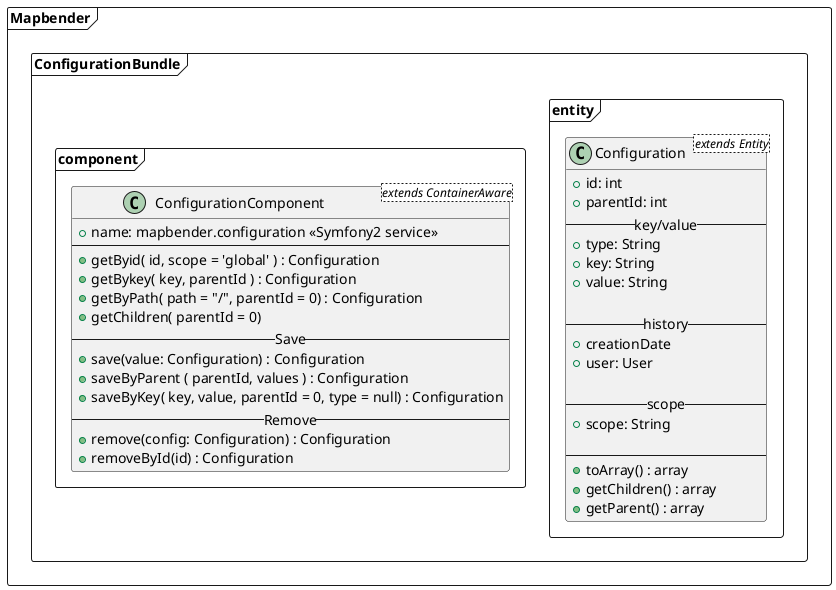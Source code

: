 @startuml
package Mapbender <<Frame>> {
  package ConfigurationBundle <<frame>> {
    package entity <<frame>> {
        class Configuration <extends Entity> {
            + id: int
            + parentId: int
            -- key/value --
            + type: String
            + key: String
            + value: String

            -- history --
            + creationDate
            + user: User

            -- scope --
            + scope: String

            --
            + toArray() : array
            + getChildren() : array
            + getParent() : array
        }
    }

    package component <<frame>> {
        class ConfigurationComponent <extends ContainerAware> {
            + name: mapbender.configuration <<Symfony2 service>>
            --
            + getByid( id, scope = 'global' ) : Configuration
            + getBykey( key, parentId ) : Configuration
            + getByPath( path = "/", parentId = 0) : Configuration
            + getChildren( parentId = 0)
            -- Save --
            + save(value: Configuration) : Configuration
            + saveByParent ( parentId, values ) : Configuration
            + saveByKey( key, value, parentId = 0, type = null) : Configuration
            -- Remove --
            + remove(config: Configuration) : Configuration
            + removeById(id) : Configuration
        }
    }
  }
}

@enduml